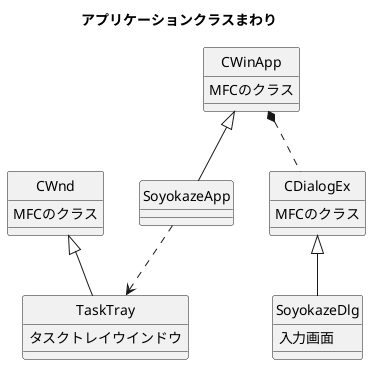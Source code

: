 @startuml{application.svg}

!startsub overview

hide circle

title アプリケーションクラスまわり

class CWinApp
{
    MFCのクラス
}

class CDialogEx
{
    MFCのクラス
}

class CWnd
{
    MFCのクラス
}

class SoyokazeApp
{
}

class SoyokazeDlg
{
    入力画面
}

class TaskTray
{
    タスクトレイウインドウ
}


SoyokazeApp -up-|> CWinApp

SoyokazeDlg -up-|> CDialogEx

CWinApp *.. CDialogEx

TaskTray -up-|> CWnd

SoyokazeApp ..> TaskTray


!endsub

@enduml

